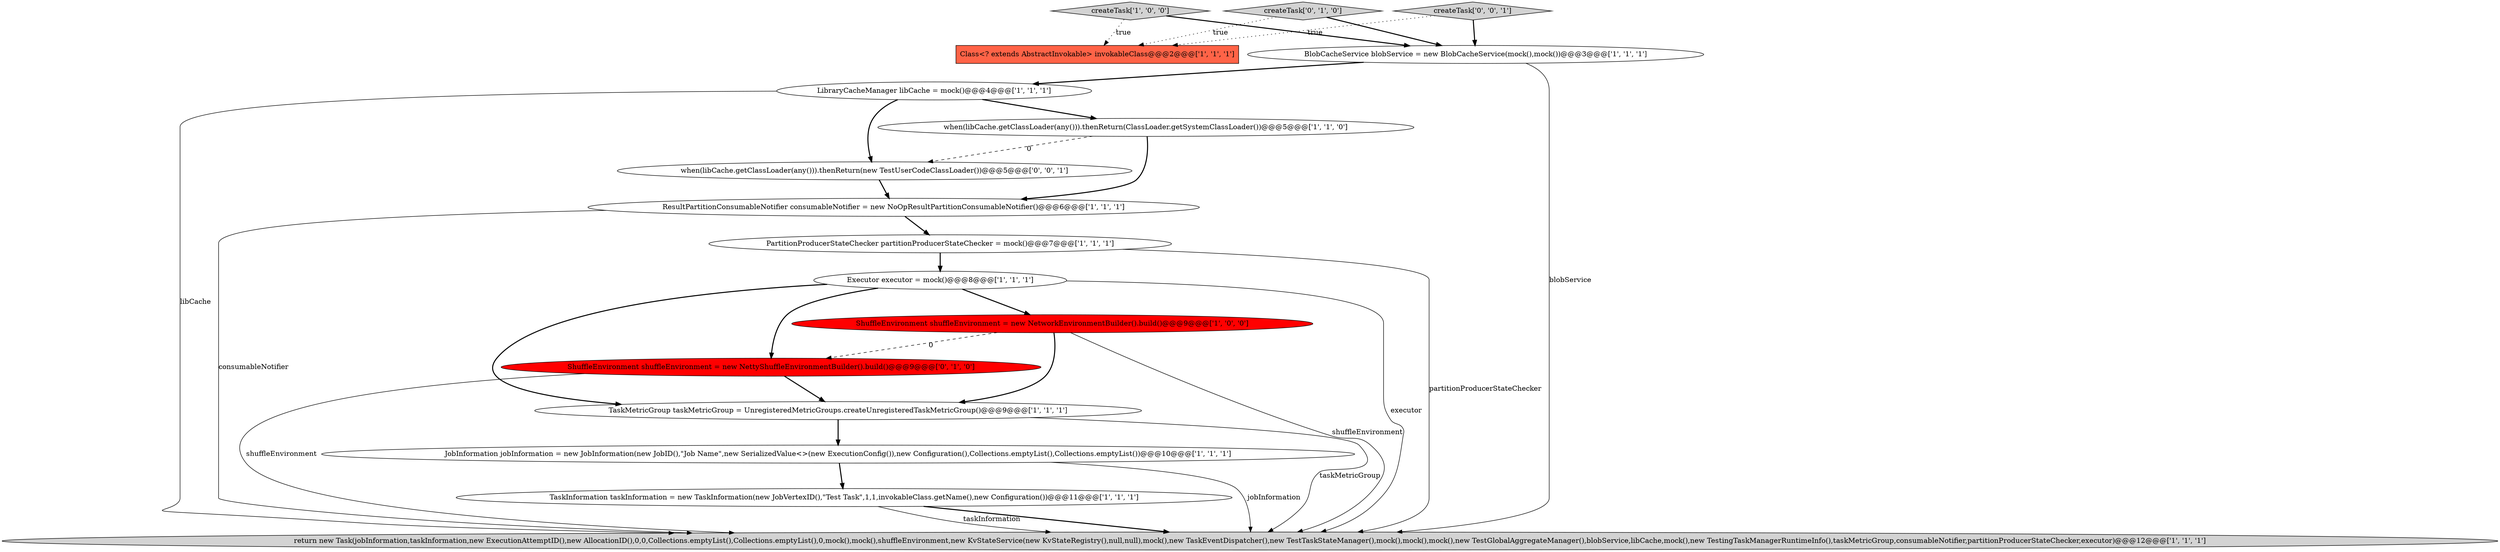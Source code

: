 digraph {
2 [style = filled, label = "createTask['1', '0', '0']", fillcolor = lightgray, shape = diamond image = "AAA0AAABBB1BBB"];
4 [style = filled, label = "JobInformation jobInformation = new JobInformation(new JobID(),\"Job Name\",new SerializedValue<>(new ExecutionConfig()),new Configuration(),Collections.emptyList(),Collections.emptyList())@@@10@@@['1', '1', '1']", fillcolor = white, shape = ellipse image = "AAA0AAABBB1BBB"];
1 [style = filled, label = "TaskInformation taskInformation = new TaskInformation(new JobVertexID(),\"Test Task\",1,1,invokableClass.getName(),new Configuration())@@@11@@@['1', '1', '1']", fillcolor = white, shape = ellipse image = "AAA0AAABBB1BBB"];
6 [style = filled, label = "BlobCacheService blobService = new BlobCacheService(mock(),mock())@@@3@@@['1', '1', '1']", fillcolor = white, shape = ellipse image = "AAA0AAABBB1BBB"];
12 [style = filled, label = "PartitionProducerStateChecker partitionProducerStateChecker = mock()@@@7@@@['1', '1', '1']", fillcolor = white, shape = ellipse image = "AAA0AAABBB1BBB"];
5 [style = filled, label = "return new Task(jobInformation,taskInformation,new ExecutionAttemptID(),new AllocationID(),0,0,Collections.emptyList(),Collections.emptyList(),0,mock(),mock(),shuffleEnvironment,new KvStateService(new KvStateRegistry(),null,null),mock(),new TaskEventDispatcher(),new TestTaskStateManager(),mock(),mock(),mock(),new TestGlobalAggregateManager(),blobService,libCache,mock(),new TestingTaskManagerRuntimeInfo(),taskMetricGroup,consumableNotifier,partitionProducerStateChecker,executor)@@@12@@@['1', '1', '1']", fillcolor = lightgray, shape = ellipse image = "AAA0AAABBB1BBB"];
16 [style = filled, label = "createTask['0', '0', '1']", fillcolor = lightgray, shape = diamond image = "AAA0AAABBB3BBB"];
10 [style = filled, label = "when(libCache.getClassLoader(any())).thenReturn(ClassLoader.getSystemClassLoader())@@@5@@@['1', '1', '0']", fillcolor = white, shape = ellipse image = "AAA0AAABBB1BBB"];
11 [style = filled, label = "ShuffleEnvironment shuffleEnvironment = new NetworkEnvironmentBuilder().build()@@@9@@@['1', '0', '0']", fillcolor = red, shape = ellipse image = "AAA1AAABBB1BBB"];
13 [style = filled, label = "createTask['0', '1', '0']", fillcolor = lightgray, shape = diamond image = "AAA0AAABBB2BBB"];
3 [style = filled, label = "TaskMetricGroup taskMetricGroup = UnregisteredMetricGroups.createUnregisteredTaskMetricGroup()@@@9@@@['1', '1', '1']", fillcolor = white, shape = ellipse image = "AAA0AAABBB1BBB"];
7 [style = filled, label = "ResultPartitionConsumableNotifier consumableNotifier = new NoOpResultPartitionConsumableNotifier()@@@6@@@['1', '1', '1']", fillcolor = white, shape = ellipse image = "AAA0AAABBB1BBB"];
14 [style = filled, label = "ShuffleEnvironment shuffleEnvironment = new NettyShuffleEnvironmentBuilder().build()@@@9@@@['0', '1', '0']", fillcolor = red, shape = ellipse image = "AAA1AAABBB2BBB"];
0 [style = filled, label = "LibraryCacheManager libCache = mock()@@@4@@@['1', '1', '1']", fillcolor = white, shape = ellipse image = "AAA0AAABBB1BBB"];
9 [style = filled, label = "Executor executor = mock()@@@8@@@['1', '1', '1']", fillcolor = white, shape = ellipse image = "AAA0AAABBB1BBB"];
8 [style = filled, label = "Class<? extends AbstractInvokable> invokableClass@@@2@@@['1', '1', '1']", fillcolor = tomato, shape = box image = "AAA0AAABBB1BBB"];
15 [style = filled, label = "when(libCache.getClassLoader(any())).thenReturn(new TestUserCodeClassLoader())@@@5@@@['0', '0', '1']", fillcolor = white, shape = ellipse image = "AAA0AAABBB3BBB"];
1->5 [style = bold, label=""];
10->15 [style = dashed, label="0"];
14->3 [style = bold, label=""];
16->8 [style = dotted, label="true"];
12->5 [style = solid, label="partitionProducerStateChecker"];
9->11 [style = bold, label=""];
15->7 [style = bold, label=""];
7->12 [style = bold, label=""];
2->6 [style = bold, label=""];
16->6 [style = bold, label=""];
3->5 [style = solid, label="taskMetricGroup"];
1->5 [style = solid, label="taskInformation"];
6->0 [style = bold, label=""];
12->9 [style = bold, label=""];
10->7 [style = bold, label=""];
3->4 [style = bold, label=""];
0->15 [style = bold, label=""];
11->5 [style = solid, label="shuffleEnvironment"];
0->10 [style = bold, label=""];
6->5 [style = solid, label="blobService"];
11->3 [style = bold, label=""];
13->8 [style = dotted, label="true"];
9->5 [style = solid, label="executor"];
11->14 [style = dashed, label="0"];
9->14 [style = bold, label=""];
9->3 [style = bold, label=""];
7->5 [style = solid, label="consumableNotifier"];
4->5 [style = solid, label="jobInformation"];
4->1 [style = bold, label=""];
0->5 [style = solid, label="libCache"];
13->6 [style = bold, label=""];
2->8 [style = dotted, label="true"];
14->5 [style = solid, label="shuffleEnvironment"];
}
